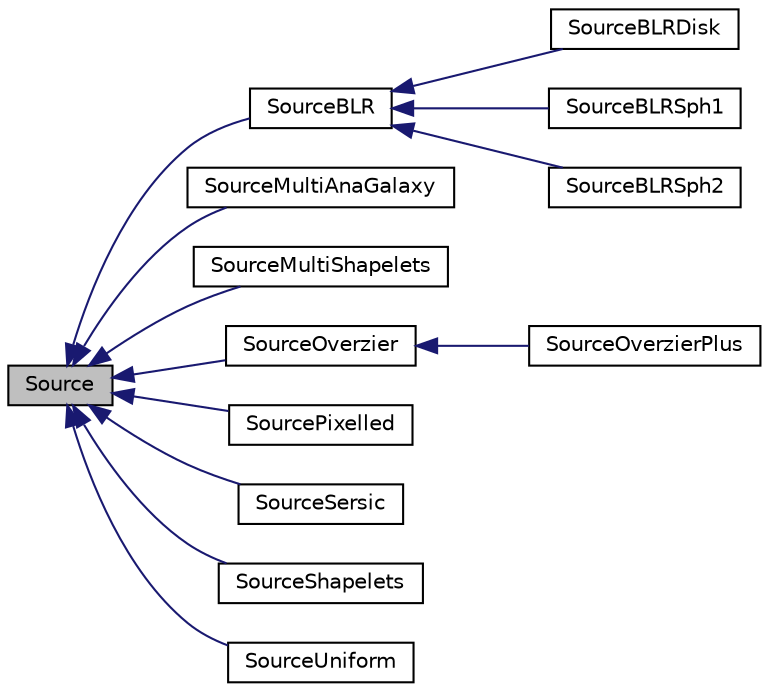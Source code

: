 digraph "Source"
{
 // LATEX_PDF_SIZE
  edge [fontname="Helvetica",fontsize="10",labelfontname="Helvetica",labelfontsize="10"];
  node [fontname="Helvetica",fontsize="10",shape=record];
  rankdir="LR";
  Node0 [label="Source",height=0.2,width=0.4,color="black", fillcolor="grey75", style="filled", fontcolor="black",tooltip="Base class for all sources."];
  Node0 -> Node1 [dir="back",color="midnightblue",fontsize="10",style="solid",fontname="Helvetica"];
  Node1 [label="SourceBLR",height=0.2,width=0.4,color="black", fillcolor="white", style="filled",URL="$class_source_b_l_r.html",tooltip="Base class for all sources representing the Broad Line Region (BLR) of a AGN/QSO."];
  Node1 -> Node2 [dir="back",color="midnightblue",fontsize="10",style="solid",fontname="Helvetica"];
  Node2 [label="SourceBLRDisk",height=0.2,width=0.4,color="black", fillcolor="white", style="filled",URL="$class_source_b_l_r_disk.html",tooltip="A source representing a BLR with a Keplarian disk."];
  Node1 -> Node3 [dir="back",color="midnightblue",fontsize="10",style="solid",fontname="Helvetica"];
  Node3 [label="SourceBLRSph1",height=0.2,width=0.4,color="black", fillcolor="white", style="filled",URL="$class_source_b_l_r_sph1.html",tooltip="A source representing a BLR with a spherical symmetry and circular orbits."];
  Node1 -> Node4 [dir="back",color="midnightblue",fontsize="10",style="solid",fontname="Helvetica"];
  Node4 [label="SourceBLRSph2",height=0.2,width=0.4,color="black", fillcolor="white", style="filled",URL="$class_source_b_l_r_sph2.html",tooltip="A source representing a BLR with a spherical symmetry and random velocity dispersion."];
  Node0 -> Node5 [dir="back",color="midnightblue",fontsize="10",style="solid",fontname="Helvetica"];
  Node5 [label="SourceMultiAnaGalaxy",height=0.2,width=0.4,color="black", fillcolor="white", style="filled",URL="$class_source_multi_ana_galaxy.html",tooltip="Source that represents an analytic galaxy surface brightness model. It encapsulates a OverzierSource ..."];
  Node0 -> Node6 [dir="back",color="midnightblue",fontsize="10",style="solid",fontname="Helvetica"];
  Node6 [label="SourceMultiShapelets",height=0.2,width=0.4,color="black", fillcolor="white", style="filled",URL="$class_source_multi_shapelets.html",tooltip="Class for reading in and handling an array of SourceShapelets, made on the model of SourceMultiAnaGal..."];
  Node0 -> Node7 [dir="back",color="midnightblue",fontsize="10",style="solid",fontname="Helvetica"];
  Node7 [label="SourceOverzier",height=0.2,width=0.4,color="black", fillcolor="white", style="filled",URL="$class_source_overzier.html",tooltip="Structure for holding parameters for one or more galaxy images according to the Overzier model."];
  Node7 -> Node8 [dir="back",color="midnightblue",fontsize="10",style="solid",fontname="Helvetica"];
  Node8 [label="SourceOverzierPlus",height=0.2,width=0.4,color="black", fillcolor="white", style="filled",URL="$class_source_overzier_plus.html",tooltip="Adds some extra features to the SourceOverzier source like spiral arms, and randomizations."];
  Node0 -> Node9 [dir="back",color="midnightblue",fontsize="10",style="solid",fontname="Helvetica"];
  Node9 [label="SourcePixelled",height=0.2,width=0.4,color="black", fillcolor="white", style="filled",URL="$class_source_pixelled.html",tooltip="Class for sources described by an array of pixels."];
  Node0 -> Node10 [dir="back",color="midnightblue",fontsize="10",style="solid",fontname="Helvetica"];
  Node10 [label="SourceSersic",height=0.2,width=0.4,color="black", fillcolor="white", style="filled",URL="$class_source_sersic.html",tooltip="Class for sources described by a Sersic profile."];
  Node0 -> Node11 [dir="back",color="midnightblue",fontsize="10",style="solid",fontname="Helvetica"];
  Node11 [label="SourceShapelets",height=0.2,width=0.4,color="black", fillcolor="white", style="filled",URL="$class_source_shapelets.html",tooltip="Class for sources described by shapelets."];
  Node0 -> Node12 [dir="back",color="midnightblue",fontsize="10",style="solid",fontname="Helvetica"];
  Node12 [label="SourceUniform",height=0.2,width=0.4,color="black", fillcolor="white", style="filled",URL="$class_source_uniform.html",tooltip="A uniform surface brightness circular source."];
}

